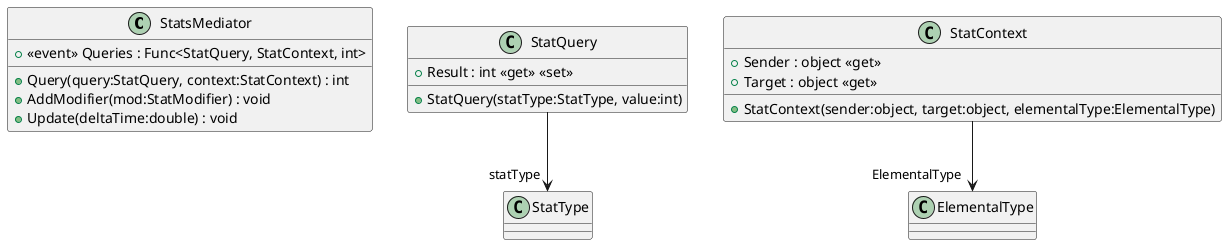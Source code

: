 @startuml
class StatsMediator {
    +  <<event>> Queries : Func<StatQuery, StatContext, int> 
    + Query(query:StatQuery, context:StatContext) : int
    + AddModifier(mod:StatModifier) : void
    + Update(deltaTime:double) : void
}
class StatQuery {
    + Result : int <<get>> <<set>>
    + StatQuery(statType:StatType, value:int)
}
class StatContext {
    + Sender : object <<get>>
    + Target : object <<get>>
    + StatContext(sender:object, target:object, elementalType:ElementalType)
}
StatQuery --> "statType" StatType
StatContext --> "ElementalType" ElementalType
@enduml

